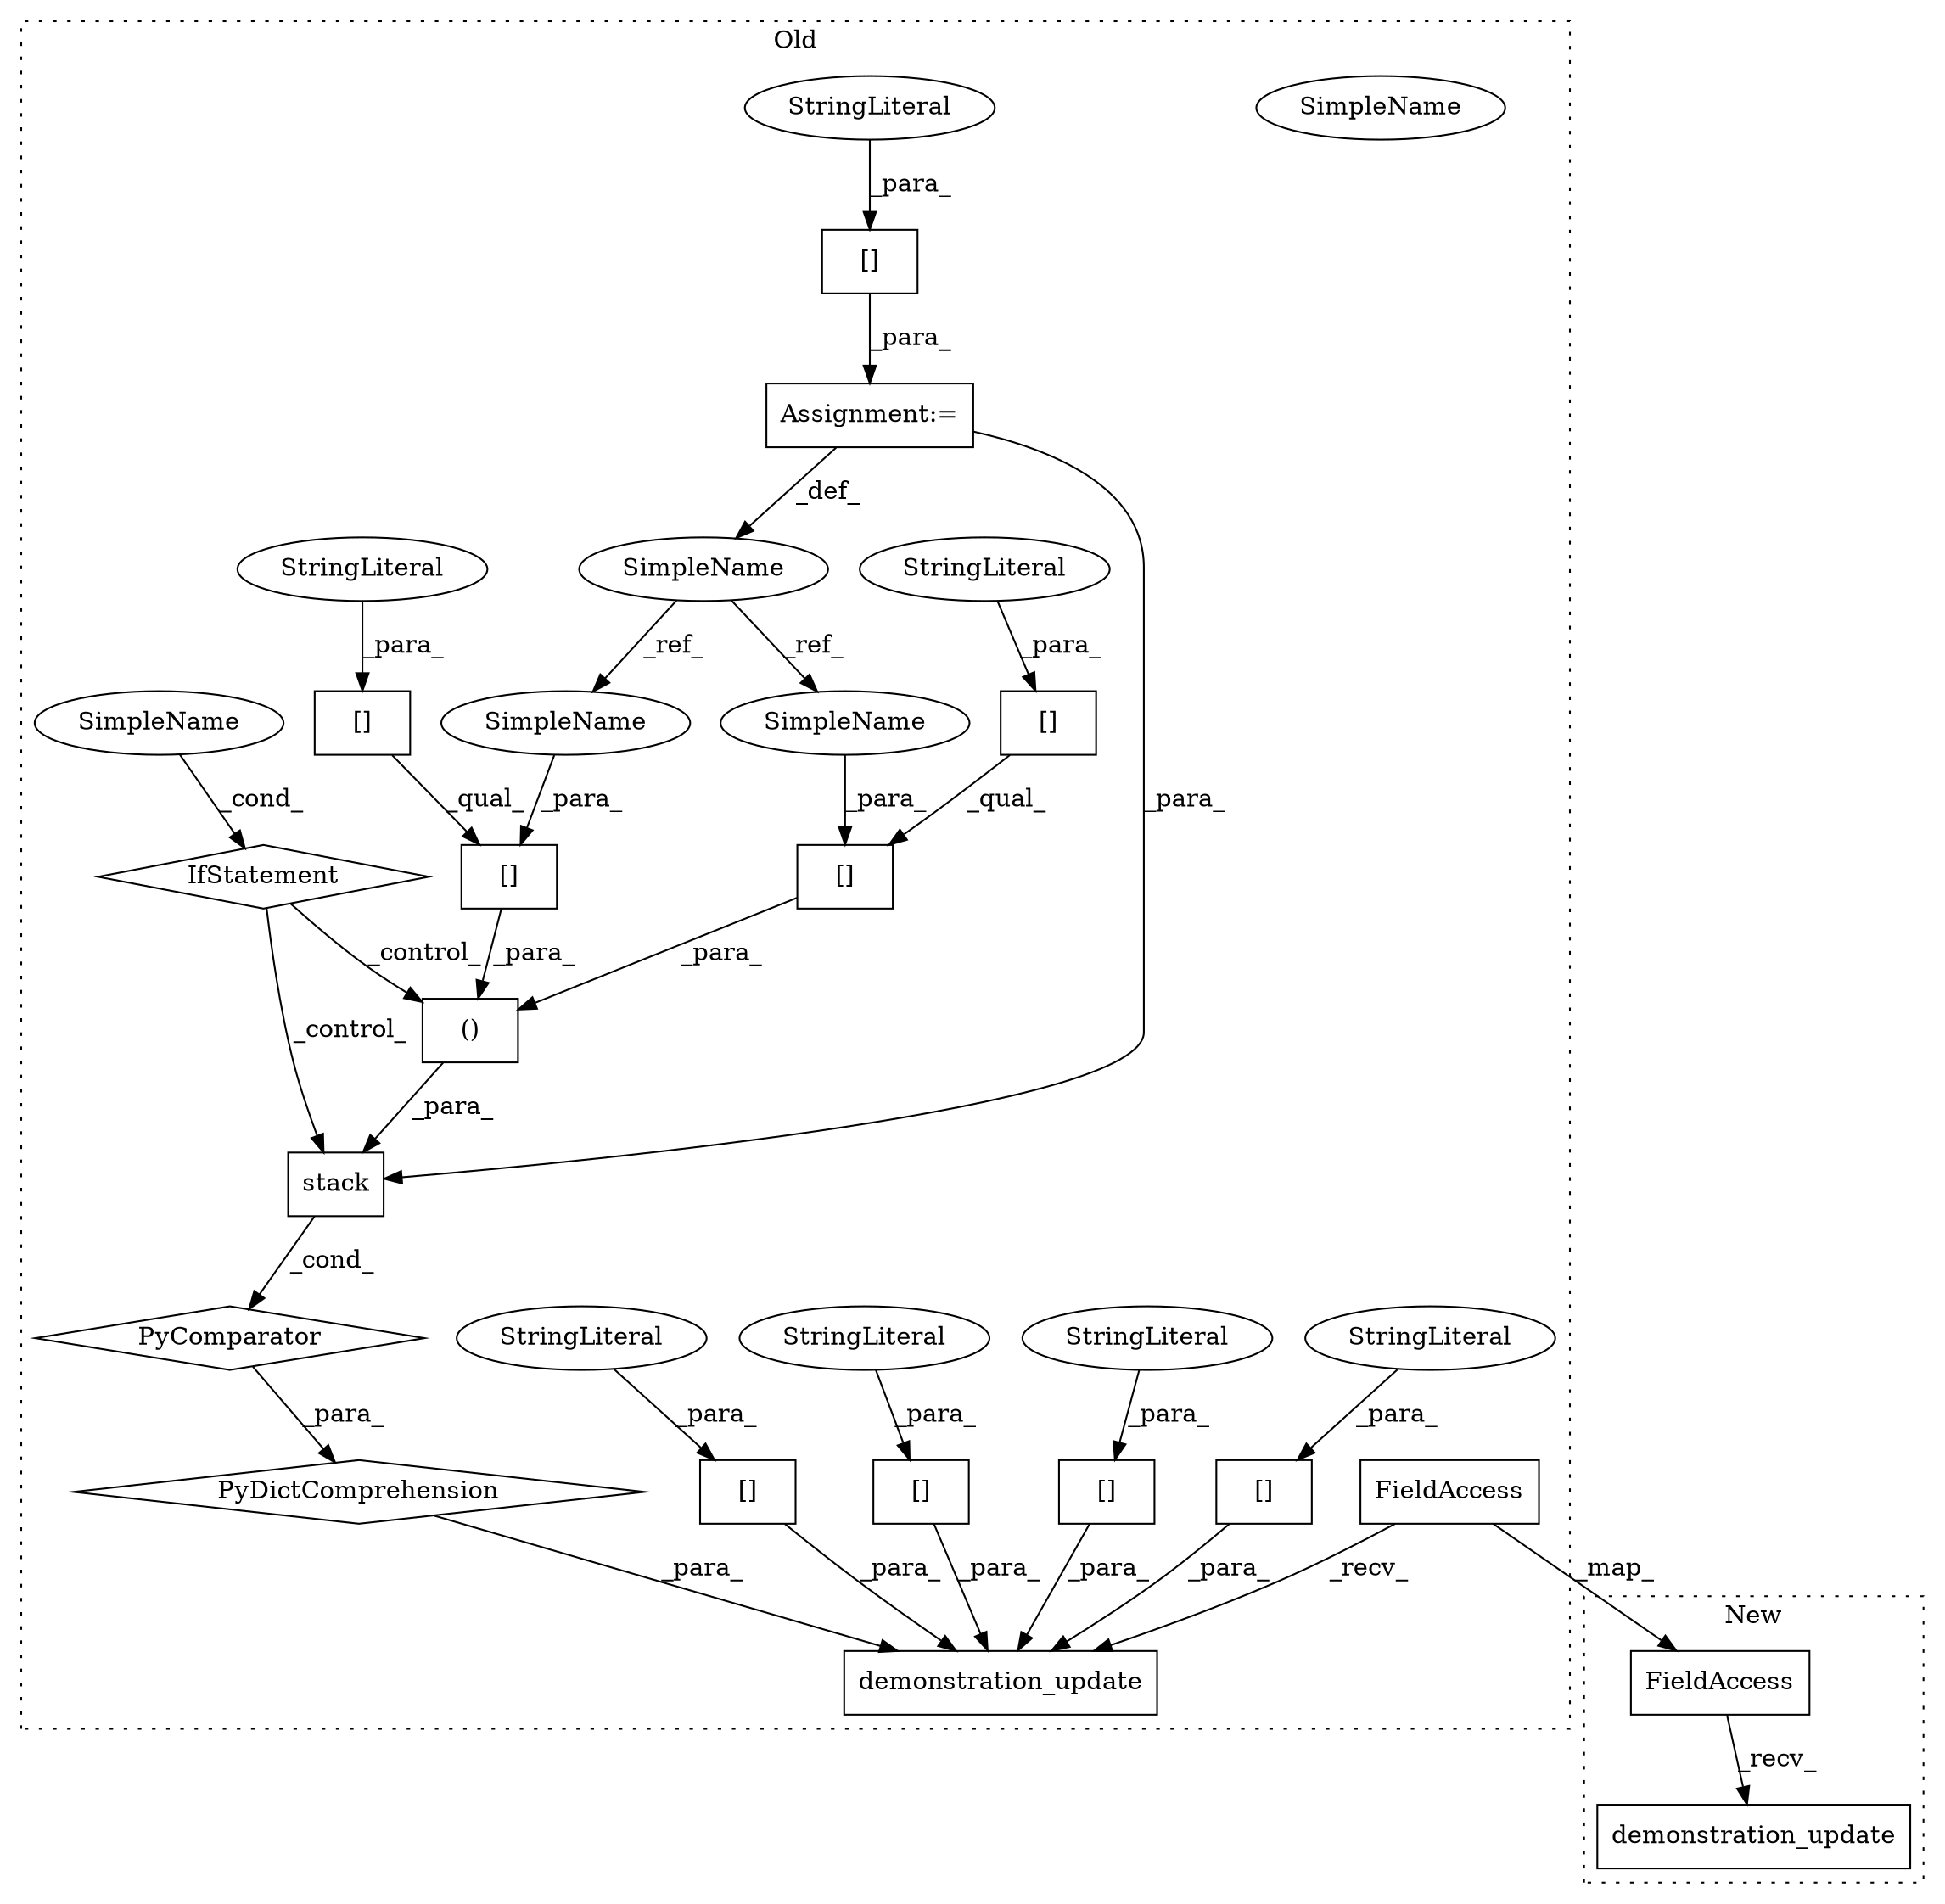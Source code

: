 digraph G {
subgraph cluster0 {
1 [label="demonstration_update" a="32" s="3730,4034" l="36,1" shape="box"];
3 [label="()" a="106" s="3796" l="60" shape="box"];
4 [label="[]" a="2" s="4001,4017" l="6,1" shape="box"];
5 [label="stack" a="32" s="3781,3856" l="15,2" shape="box"];
6 [label="[]" a="2" s="3984,3999" l="6,1" shape="box"];
7 [label="PyComparator" a="113" s="3928" l="34" shape="diamond"];
8 [label="[]" a="2" s="3830,3855" l="21,1" shape="box"];
9 [label="SimpleName" a="42" s="3931" l="4" shape="ellipse"];
10 [label="[]" a="2" s="3796,3816" l="16,1" shape="box"];
11 [label="IfStatement" a="25" s="3928" l="34" shape="diamond"];
12 [label="[]" a="2" s="3796,3810" l="6,1" shape="box"];
13 [label="SimpleName" a="42" s="3957" l="5" shape="ellipse"];
14 [label="[]" a="2" s="3830,3849" l="6,1" shape="box"];
15 [label="[]" a="2" s="4019,4033" l="6,1" shape="box"];
16 [label="StringLiteral" a="45" s="4007" l="10" shape="ellipse"];
17 [label="[]" a="2" s="3965,3982" l="6,1" shape="box"];
18 [label="StringLiteral" a="45" s="3802" l="8" shape="ellipse"];
19 [label="Assignment:=" a="7" s="3928" l="34" shape="box"];
20 [label="[]" a="2" s="3938,3952" l="6,1" shape="box"];
21 [label="StringLiteral" a="45" s="3944" l="8" shape="ellipse"];
22 [label="StringLiteral" a="45" s="3836" l="13" shape="ellipse"];
23 [label="StringLiteral" a="45" s="4025" l="8" shape="ellipse"];
24 [label="StringLiteral" a="45" s="3971" l="11" shape="ellipse"];
25 [label="StringLiteral" a="45" s="3990" l="9" shape="ellipse"];
26 [label="PyDictComprehension" a="110" s="3766" l="204" shape="diamond"];
28 [label="FieldAccess" a="22" s="3719" l="10" shape="box"];
29 [label="SimpleName" a="42" s="3812" l="4" shape="ellipse"];
30 [label="SimpleName" a="42" s="3851" l="4" shape="ellipse"];
31 [label="SimpleName" a="42" s="3957" l="5" shape="ellipse"];
label = "Old";
style="dotted";
}
subgraph cluster1 {
2 [label="demonstration_update" a="32" s="3602" l="22" shape="box"];
27 [label="FieldAccess" a="22" s="3591" l="10" shape="box"];
label = "New";
style="dotted";
}
3 -> 5 [label="_para_"];
4 -> 1 [label="_para_"];
5 -> 7 [label="_cond_"];
6 -> 1 [label="_para_"];
7 -> 26 [label="_para_"];
8 -> 3 [label="_para_"];
9 -> 30 [label="_ref_"];
9 -> 29 [label="_ref_"];
10 -> 3 [label="_para_"];
11 -> 3 [label="_control_"];
11 -> 5 [label="_control_"];
12 -> 10 [label="_qual_"];
14 -> 8 [label="_qual_"];
15 -> 1 [label="_para_"];
16 -> 4 [label="_para_"];
17 -> 1 [label="_para_"];
18 -> 12 [label="_para_"];
19 -> 9 [label="_def_"];
19 -> 5 [label="_para_"];
20 -> 19 [label="_para_"];
21 -> 20 [label="_para_"];
22 -> 14 [label="_para_"];
23 -> 15 [label="_para_"];
24 -> 17 [label="_para_"];
25 -> 6 [label="_para_"];
26 -> 1 [label="_para_"];
27 -> 2 [label="_recv_"];
28 -> 27 [label="_map_"];
28 -> 1 [label="_recv_"];
29 -> 10 [label="_para_"];
30 -> 8 [label="_para_"];
31 -> 11 [label="_cond_"];
}